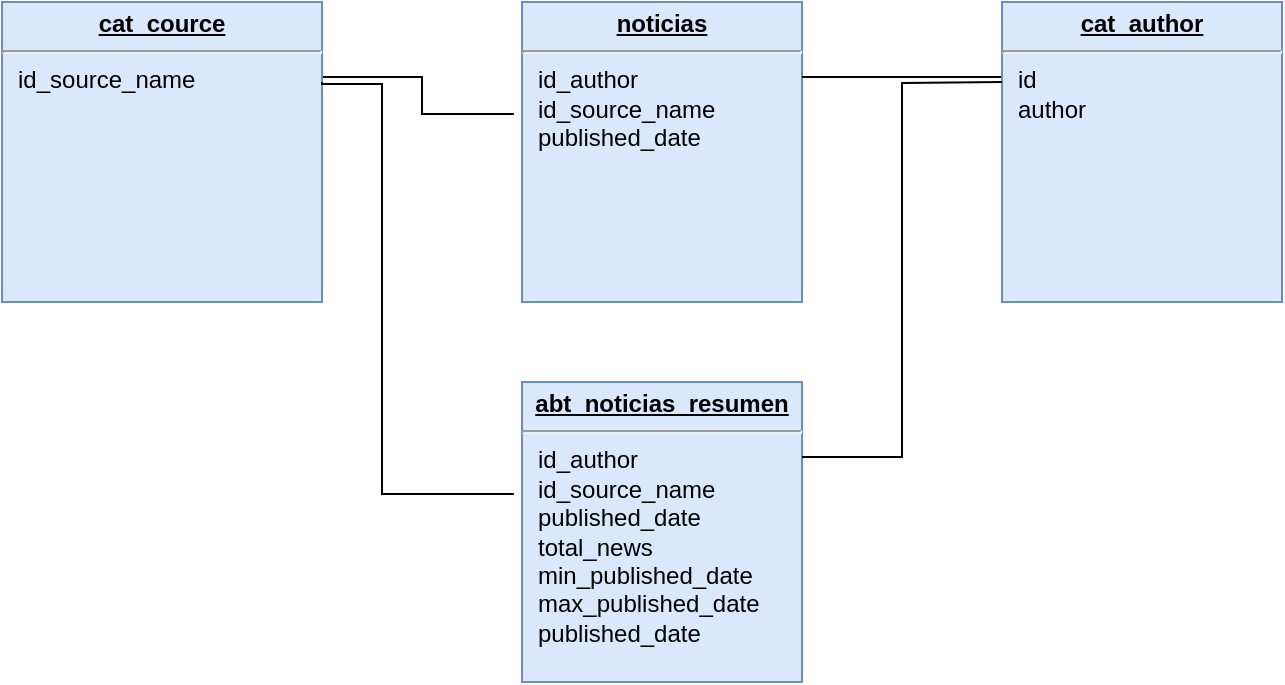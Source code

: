 <mxfile version="26.0.16">
  <diagram name="Page-1" id="a7904f86-f2b4-8e86-fa97-74104820619b">
    <mxGraphModel dx="1434" dy="780" grid="1" gridSize="10" guides="1" tooltips="1" connect="1" arrows="1" fold="1" page="1" pageScale="1" pageWidth="1100" pageHeight="850" background="none" math="0" shadow="0">
      <root>
        <mxCell id="0" />
        <mxCell id="1" parent="0" />
        <mxCell id="24794b860abc3c2d-41" style="edgeStyle=orthogonalEdgeStyle;rounded=0;html=1;exitX=1;exitY=0.25;entryX=-0.029;entryY=0.373;labelBackgroundColor=none;endArrow=none;endFill=0;endSize=8;fontFamily=Verdana;fontSize=12;align=left;entryDx=0;entryDy=0;entryPerimeter=0;" parent="1" source="24794b860abc3c2d-17" target="24794b860abc3c2d-19" edge="1">
          <mxGeometry relative="1" as="geometry" />
        </mxCell>
        <mxCell id="24794b860abc3c2d-17" value="&lt;p style=&quot;margin: 0px ; margin-top: 4px ; text-align: center ; text-decoration: underline&quot;&gt;&lt;b&gt;cat_cource&lt;/b&gt;&lt;/p&gt;&lt;hr&gt;&lt;p style=&quot;margin: 0px ; margin-left: 8px&quot;&gt;id_source_name&lt;/p&gt;" style="verticalAlign=top;align=left;overflow=fill;fontSize=12;fontFamily=Helvetica;html=1;rounded=0;shadow=0;comic=0;labelBackgroundColor=none;strokeWidth=1;fillColor=#dae8fc;strokeColor=#6c8ebf;" parent="1" vertex="1">
          <mxGeometry x="160" y="110" width="160" height="150" as="geometry" />
        </mxCell>
        <mxCell id="24794b860abc3c2d-19" value="&lt;p style=&quot;margin: 0px ; margin-top: 4px ; text-align: center ; text-decoration: underline&quot;&gt;&lt;b&gt;noticias&lt;/b&gt;&lt;/p&gt;&lt;hr&gt;&lt;p style=&quot;margin: 0px ; margin-left: 8px&quot;&gt;id_author&lt;br&gt;id_source_name&lt;br&gt;published_date&lt;/p&gt;&lt;p style=&quot;margin: 0px ; margin-left: 8px&quot;&gt;&lt;br&gt;&lt;/p&gt;" style="verticalAlign=top;align=left;overflow=fill;fontSize=12;fontFamily=Helvetica;html=1;rounded=0;shadow=0;comic=0;labelBackgroundColor=none;strokeWidth=1;fillColor=#dae8fc;strokeColor=#6c8ebf;" parent="1" vertex="1">
          <mxGeometry x="420" y="110" width="140" height="150" as="geometry" />
        </mxCell>
        <mxCell id="24794b860abc3c2d-47" style="edgeStyle=orthogonalEdgeStyle;rounded=0;html=1;exitX=0;exitY=0.25;entryX=1;entryY=0.25;labelBackgroundColor=none;endArrow=none;endFill=0;endSize=8;fontFamily=Verdana;fontSize=12;align=left;entryDx=0;entryDy=0;" parent="1" source="24794b860abc3c2d-22" target="24794b860abc3c2d-19" edge="1">
          <mxGeometry relative="1" as="geometry" />
        </mxCell>
        <mxCell id="24794b860abc3c2d-22" value="&lt;p style=&quot;margin: 0px ; margin-top: 4px ; text-align: center ; text-decoration: underline&quot;&gt;&lt;b&gt;cat_author&lt;/b&gt;&lt;/p&gt;&lt;hr&gt;&lt;p style=&quot;margin: 0px ; margin-left: 8px&quot;&gt;id&lt;br&gt;author&lt;/p&gt;&lt;p style=&quot;margin: 0px ; margin-left: 8px&quot;&gt;&lt;br&gt;&lt;/p&gt;" style="verticalAlign=top;align=left;overflow=fill;fontSize=12;fontFamily=Helvetica;html=1;rounded=0;shadow=0;comic=0;labelBackgroundColor=none;strokeWidth=1;fillColor=#dae8fc;strokeColor=#6c8ebf;" parent="1" vertex="1">
          <mxGeometry x="660" y="110" width="140" height="150" as="geometry" />
        </mxCell>
        <mxCell id="I8bBSr0hOX7KLGyMenc0-1" style="edgeStyle=orthogonalEdgeStyle;rounded=0;html=1;entryX=-0.029;entryY=0.373;labelBackgroundColor=none;endArrow=none;endFill=0;endSize=8;fontFamily=Verdana;fontSize=12;align=left;entryDx=0;entryDy=0;entryPerimeter=0;" edge="1" parent="1" target="I8bBSr0hOX7KLGyMenc0-3">
          <mxGeometry relative="1" as="geometry">
            <mxPoint x="320" y="150" as="sourcePoint" />
            <Array as="points">
              <mxPoint x="320" y="151" />
              <mxPoint x="350" y="151" />
              <mxPoint x="350" y="356" />
            </Array>
          </mxGeometry>
        </mxCell>
        <mxCell id="I8bBSr0hOX7KLGyMenc0-3" value="&lt;p style=&quot;text-align: center; margin: 4px 0px 0px;&quot;&gt;&lt;span style=&quot;background-color: transparent; text-align: left;&quot;&gt;&lt;b&gt;&lt;u&gt;abt_noticias_resumen&lt;/u&gt;&lt;/b&gt;&lt;/span&gt;&lt;/p&gt;&lt;hr&gt;&lt;p style=&quot;margin: 0px ; margin-left: 8px&quot;&gt;id_author&lt;br&gt;id_source_name&lt;br&gt;published_date&lt;/p&gt;&lt;p style=&quot;margin: 0px ; margin-left: 8px&quot;&gt;total_news&lt;/p&gt;&lt;p style=&quot;margin: 0px ; margin-left: 8px&quot;&gt;min_published_date&lt;/p&gt;&lt;p style=&quot;margin: 0px ; margin-left: 8px&quot;&gt;max_published_date&lt;/p&gt;&lt;p style=&quot;margin: 0px ; margin-left: 8px&quot;&gt;published_date&lt;/p&gt;&lt;p style=&quot;margin: 0px ; margin-left: 8px&quot;&gt;&lt;br&gt;&lt;/p&gt;" style="verticalAlign=top;align=left;overflow=fill;fontSize=12;fontFamily=Helvetica;html=1;rounded=0;shadow=0;comic=0;labelBackgroundColor=none;strokeWidth=1;fillColor=#dae8fc;strokeColor=#6c8ebf;" vertex="1" parent="1">
          <mxGeometry x="420" y="300" width="140" height="150" as="geometry" />
        </mxCell>
        <mxCell id="I8bBSr0hOX7KLGyMenc0-4" style="edgeStyle=orthogonalEdgeStyle;rounded=0;html=1;entryX=1;entryY=0.25;labelBackgroundColor=none;endArrow=none;endFill=0;endSize=8;fontFamily=Verdana;fontSize=12;align=left;entryDx=0;entryDy=0;" edge="1" parent="1" target="I8bBSr0hOX7KLGyMenc0-3">
          <mxGeometry relative="1" as="geometry">
            <mxPoint x="660" y="150" as="sourcePoint" />
          </mxGeometry>
        </mxCell>
      </root>
    </mxGraphModel>
  </diagram>
</mxfile>
